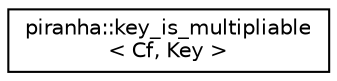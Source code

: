 digraph "Graphical Class Hierarchy"
{
  edge [fontname="Helvetica",fontsize="10",labelfontname="Helvetica",labelfontsize="10"];
  node [fontname="Helvetica",fontsize="10",shape=record];
  rankdir="LR";
  Node0 [label="piranha::key_is_multipliable\l\< Cf, Key \>",height=0.2,width=0.4,color="black", fillcolor="white", style="filled",URL="$classpiranha_1_1key__is__multipliable.html",tooltip="Type trait for multipliable key. "];
}
